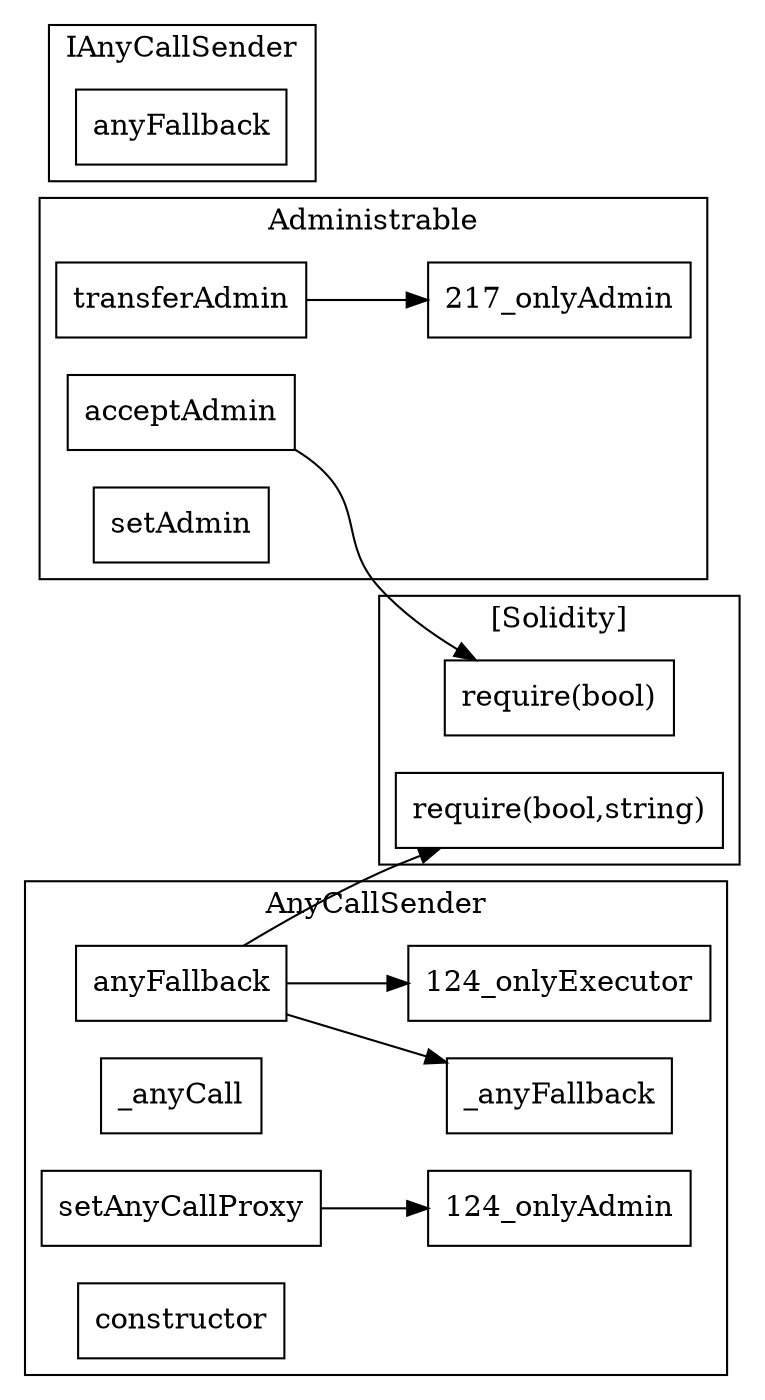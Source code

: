 strict digraph {
rankdir="LR"
node [shape=box]
subgraph cluster_217_Administrable {
label = "Administrable"
"217_acceptAdmin" [label="acceptAdmin"]
"217_transferAdmin" [label="transferAdmin"]
"217_setAdmin" [label="setAdmin"]
"217_transferAdmin" -> "217_onlyAdmin"
}subgraph cluster_291_IAnyCallSender {
label = "IAnyCallSender"
"291_anyFallback" [label="anyFallback"]
}subgraph cluster_124_AnyCallSender {
label = "AnyCallSender"
"124__anyFallback" [label="_anyFallback"]
"124_anyFallback" [label="anyFallback"]
"124__anyCall" [label="_anyCall"]
"124_setAnyCallProxy" [label="setAnyCallProxy"]
"124_constructor" [label="constructor"]
"124_setAnyCallProxy" -> "124_onlyAdmin"
"124_anyFallback" -> "124_onlyExecutor"
"124_anyFallback" -> "124__anyFallback"
}subgraph cluster_solidity {
label = "[Solidity]"
"require(bool,string)" 
"require(bool)" 
"217_acceptAdmin" -> "require(bool)"
"124_anyFallback" -> "require(bool,string)"
}
}